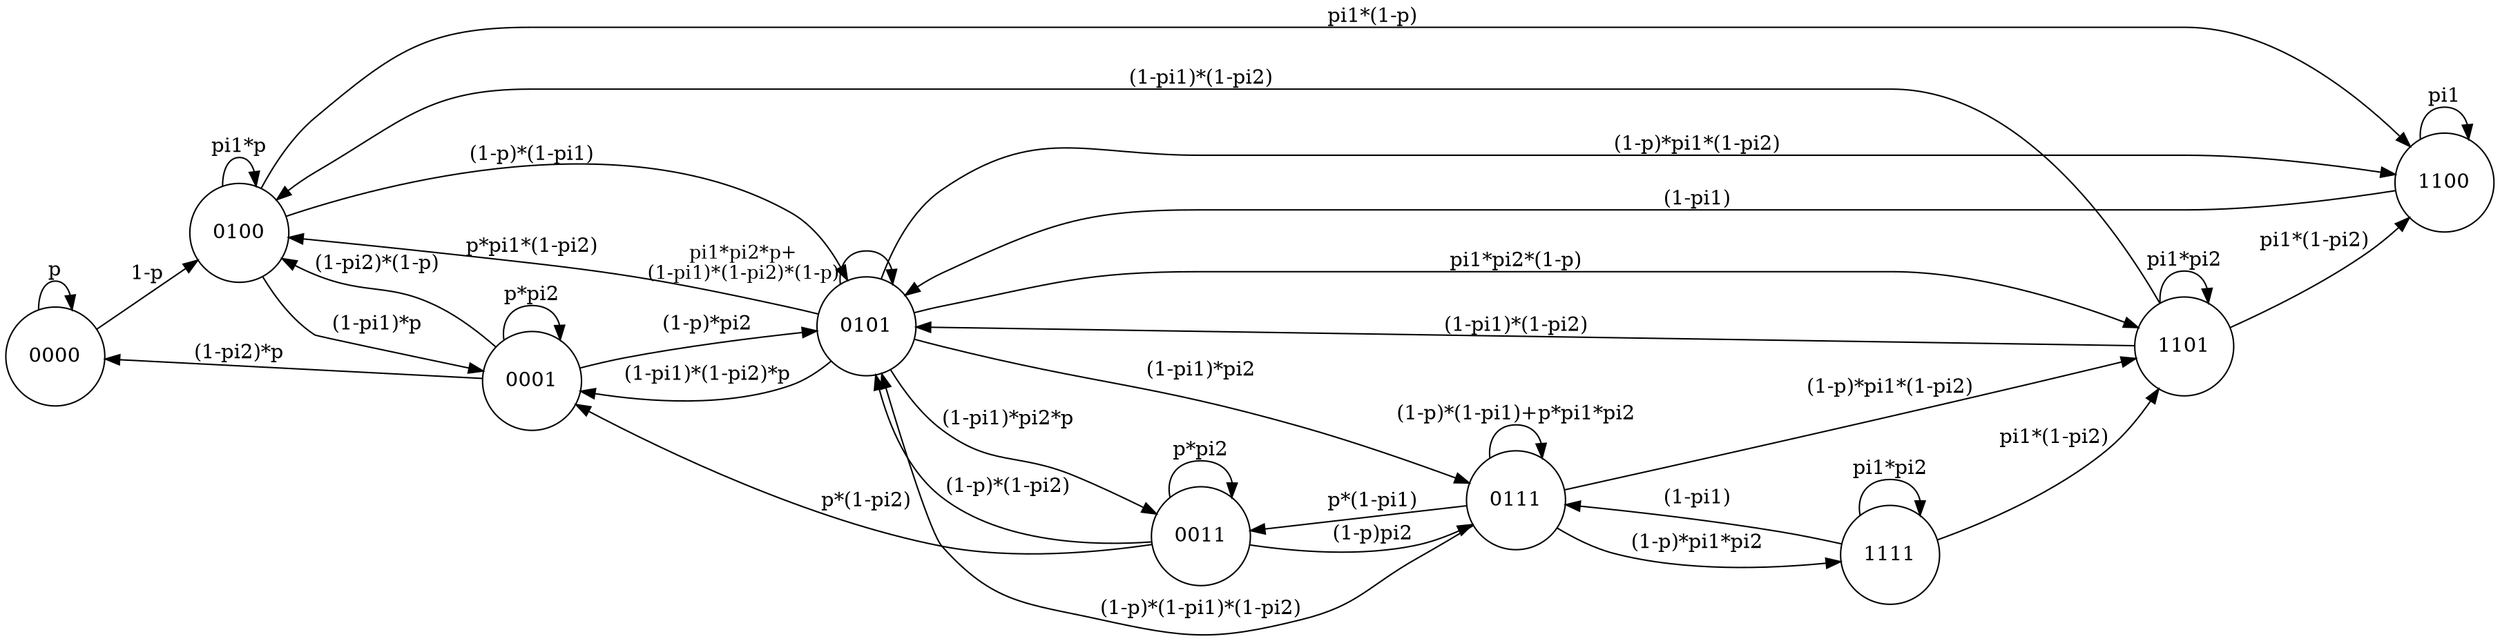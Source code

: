 digraph finite_state_machine {
	rankdir=LR;
	node [shape = circle];
	
	"0000" -> "0000" [label = "p"];
	"0000" -> "0100" [label = "1-p"];

	"0001" -> "0001" [label = "p*pi2"];
	"0001" -> "0000" [label = "(1-pi2)*p"];
	"0001" -> "0101" [label = "(1-p)*pi2"];
	"0001" -> "0100" [label = "(1-pi2)*(1-p)"];

	"0011" -> "0101" [label = "(1-p)*(1-pi2)"];
	"0011" -> "0001" [label = "p*(1-pi2)"];
	"0011" -> "0111" [label = "(1-p)pi2"];
	"0011" -> "0011" [label = "p*pi2"];

	"0100" -> "0100" [label = "pi1*p"];
	"0100" -> "1100" [label = "pi1*(1-p)"];
	"0100" -> "0001" [label = "(1-pi1)*p"];
	"0100" -> "0101" [label = "(1-p)*(1-pi1)"];

	"0101" -> "0101" [xlabel = "pi1*pi2*p+\n(1-pi1)*(1-pi2)*(1-p)", fontsize=13];
	"0101" -> "0100" [label = "p*pi1*(1-pi2)"];
	"0101" -> "1101" [label = "pi1*pi2*(1-p)"];
	"0101" -> "0001" [label = "(1-pi1)*(1-pi2)*p"];
	"0101" -> "0011" [label = "(1-pi1)*pi2*p"];
	"0101" -> "0111" [label = "(1-pi1)*pi2"];
	"0101" -> "1100" [label = "(1-p)*pi1*(1-pi2)"];

	"0111" -> "0111" [label = "(1-p)*(1-pi1)+p*pi1*pi2"];
	"0111" -> "0101" [label = "(1-p)*(1-pi1)*(1-pi2)"];
	"0111" -> "0011" [label = "p*(1-pi1)"];
	"0111" -> "1111" [label = "(1-p)*pi1*pi2"];
	"0111" -> "1101" [label = "(1-p)*pi1*(1-pi2)"];

	"1100" -> "1100" [label = "pi1"];
	"1100" -> "0101" [label = "(1-pi1)"];

	"1101" -> "1100" [label = "pi1*(1-pi2)"];
	"1101" -> "1101" [label = "pi1*pi2"];
	"1101" -> "0100" [label = "(1-pi1)*(1-pi2)"];	
	"1101" -> "0101" [label = "(1-pi1)*(1-pi2)"];
	
	"1111" -> "1111" [label = "pi1*pi2"];
	"1111" -> "1101" [label = "pi1*(1-pi2)"];
	"1111" -> "0111" [label = "(1-pi1)"];
}